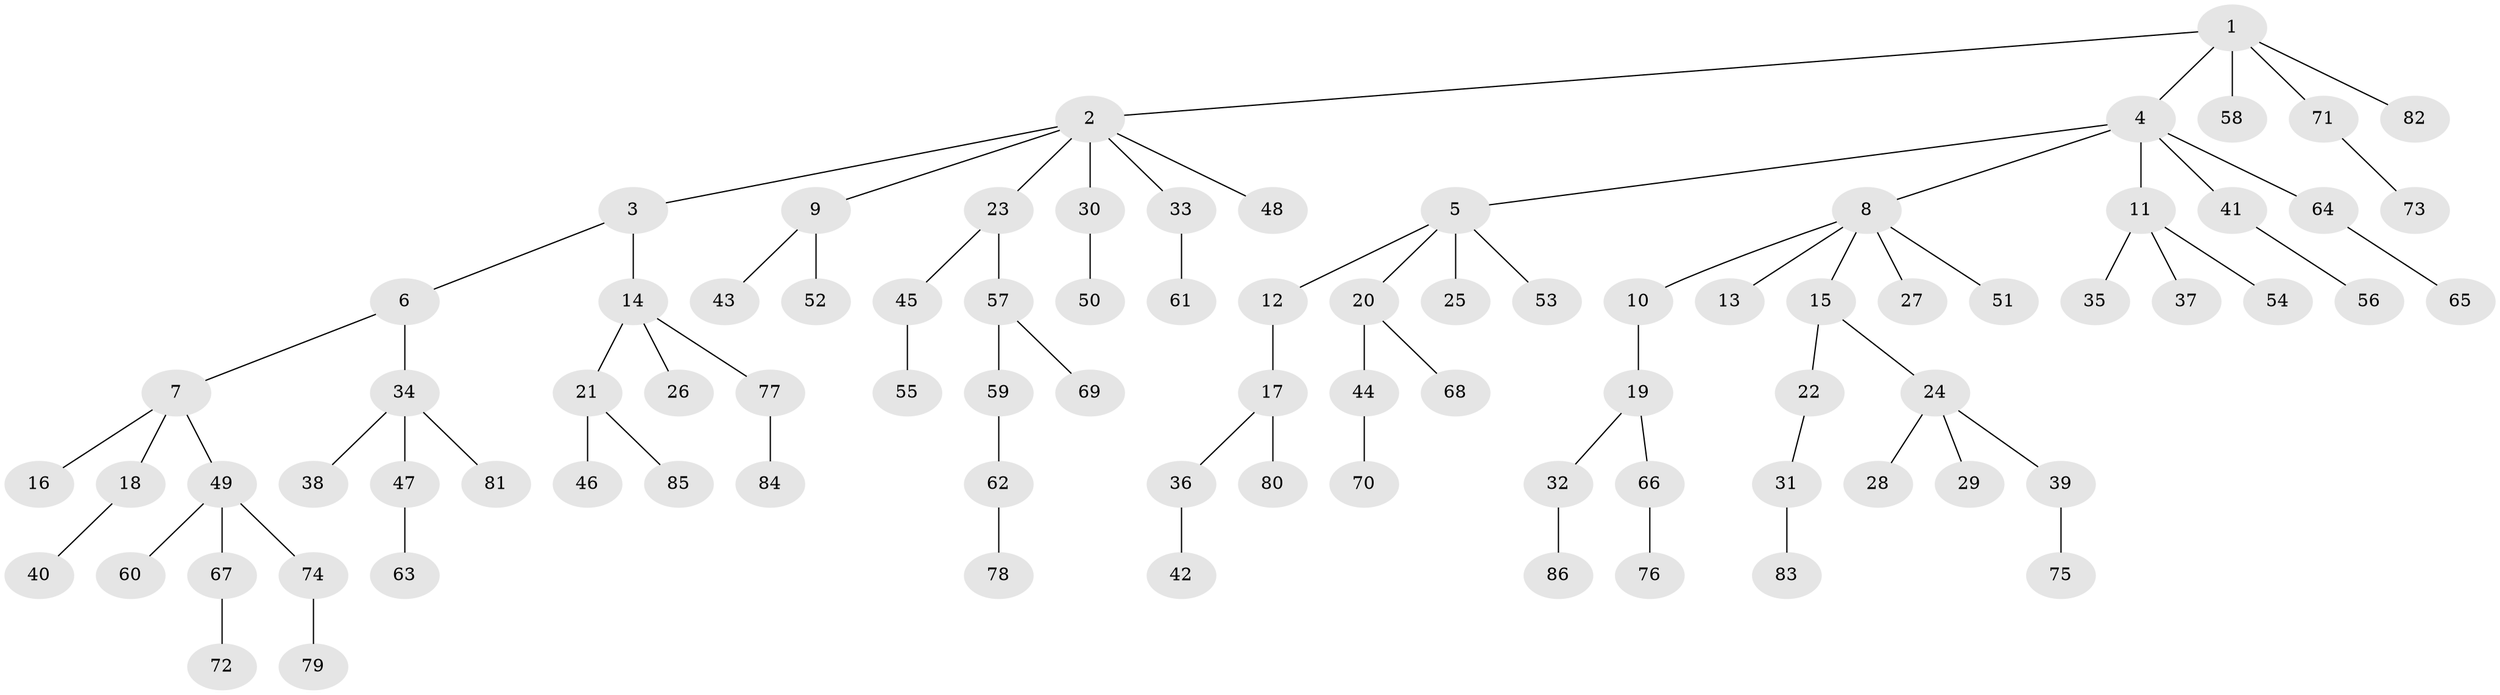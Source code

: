 // coarse degree distribution, {4: 0.06666666666666667, 6: 0.044444444444444446, 3: 0.2, 2: 0.13333333333333333, 1: 0.5555555555555556}
// Generated by graph-tools (version 1.1) at 2025/51/03/04/25 22:51:57]
// undirected, 86 vertices, 85 edges
graph export_dot {
  node [color=gray90,style=filled];
  1;
  2;
  3;
  4;
  5;
  6;
  7;
  8;
  9;
  10;
  11;
  12;
  13;
  14;
  15;
  16;
  17;
  18;
  19;
  20;
  21;
  22;
  23;
  24;
  25;
  26;
  27;
  28;
  29;
  30;
  31;
  32;
  33;
  34;
  35;
  36;
  37;
  38;
  39;
  40;
  41;
  42;
  43;
  44;
  45;
  46;
  47;
  48;
  49;
  50;
  51;
  52;
  53;
  54;
  55;
  56;
  57;
  58;
  59;
  60;
  61;
  62;
  63;
  64;
  65;
  66;
  67;
  68;
  69;
  70;
  71;
  72;
  73;
  74;
  75;
  76;
  77;
  78;
  79;
  80;
  81;
  82;
  83;
  84;
  85;
  86;
  1 -- 2;
  1 -- 4;
  1 -- 58;
  1 -- 71;
  1 -- 82;
  2 -- 3;
  2 -- 9;
  2 -- 23;
  2 -- 30;
  2 -- 33;
  2 -- 48;
  3 -- 6;
  3 -- 14;
  4 -- 5;
  4 -- 8;
  4 -- 11;
  4 -- 41;
  4 -- 64;
  5 -- 12;
  5 -- 20;
  5 -- 25;
  5 -- 53;
  6 -- 7;
  6 -- 34;
  7 -- 16;
  7 -- 18;
  7 -- 49;
  8 -- 10;
  8 -- 13;
  8 -- 15;
  8 -- 27;
  8 -- 51;
  9 -- 43;
  9 -- 52;
  10 -- 19;
  11 -- 35;
  11 -- 37;
  11 -- 54;
  12 -- 17;
  14 -- 21;
  14 -- 26;
  14 -- 77;
  15 -- 22;
  15 -- 24;
  17 -- 36;
  17 -- 80;
  18 -- 40;
  19 -- 32;
  19 -- 66;
  20 -- 44;
  20 -- 68;
  21 -- 46;
  21 -- 85;
  22 -- 31;
  23 -- 45;
  23 -- 57;
  24 -- 28;
  24 -- 29;
  24 -- 39;
  30 -- 50;
  31 -- 83;
  32 -- 86;
  33 -- 61;
  34 -- 38;
  34 -- 47;
  34 -- 81;
  36 -- 42;
  39 -- 75;
  41 -- 56;
  44 -- 70;
  45 -- 55;
  47 -- 63;
  49 -- 60;
  49 -- 67;
  49 -- 74;
  57 -- 59;
  57 -- 69;
  59 -- 62;
  62 -- 78;
  64 -- 65;
  66 -- 76;
  67 -- 72;
  71 -- 73;
  74 -- 79;
  77 -- 84;
}

